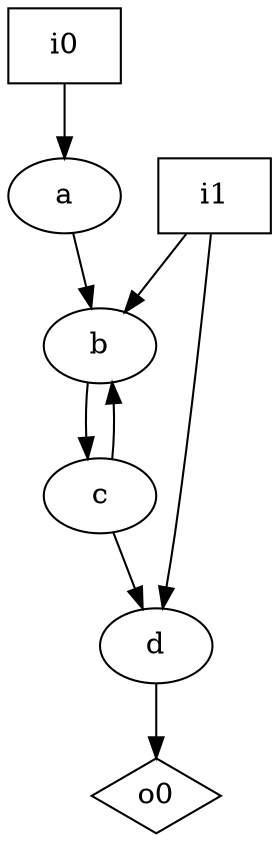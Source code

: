 digraph G {
n0 [label="a"];
n1 [label="b"];
n2 [label="c"];
n3 [label="d"];
n4 [label="i0",shape="box"];
n5 [label="i1",shape="box"];
n6 [label="o0",shape="diamond"];
n0 -> n1
n1 -> n2
n2 -> n1
n2 -> n3
n3 -> n6
n4 -> n0
n5 -> n1
n5 -> n3
}